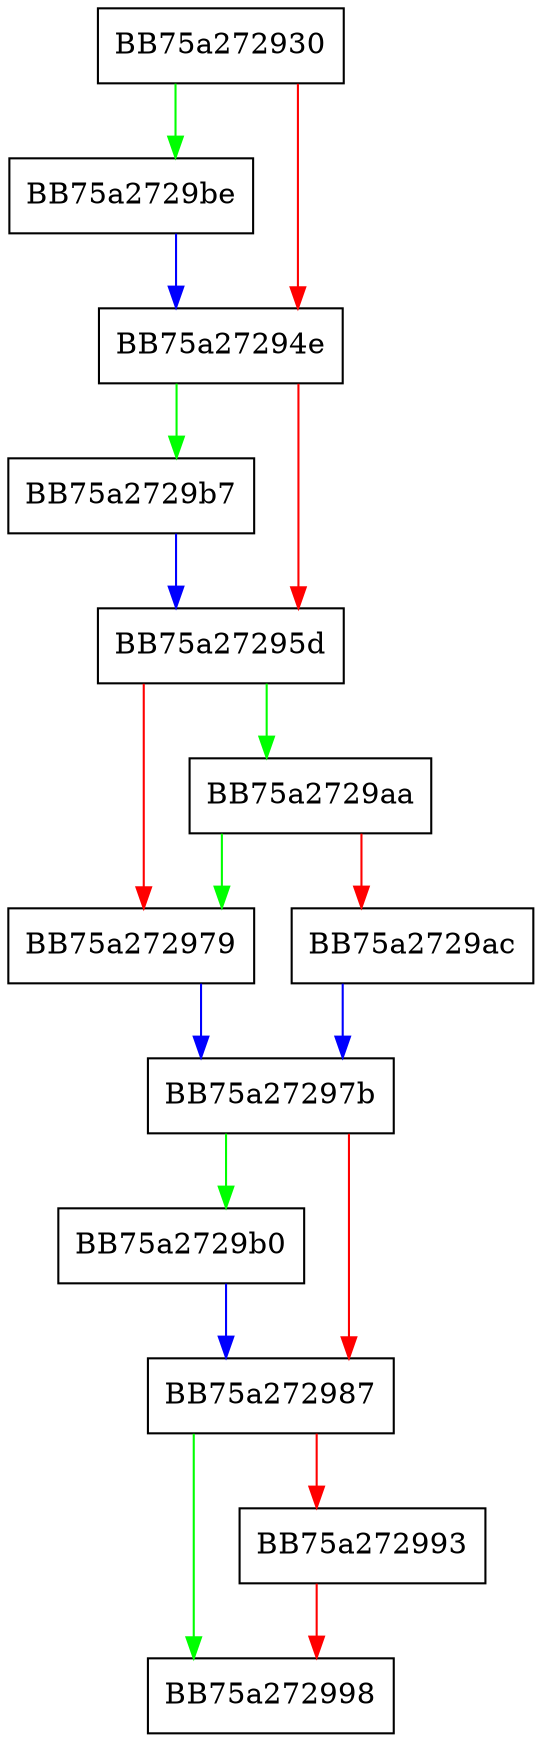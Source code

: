 digraph IsUsed {
  node [shape="box"];
  graph [splines=ortho];
  BB75a272930 -> BB75a2729be [color="green"];
  BB75a272930 -> BB75a27294e [color="red"];
  BB75a27294e -> BB75a2729b7 [color="green"];
  BB75a27294e -> BB75a27295d [color="red"];
  BB75a27295d -> BB75a2729aa [color="green"];
  BB75a27295d -> BB75a272979 [color="red"];
  BB75a272979 -> BB75a27297b [color="blue"];
  BB75a27297b -> BB75a2729b0 [color="green"];
  BB75a27297b -> BB75a272987 [color="red"];
  BB75a272987 -> BB75a272998 [color="green"];
  BB75a272987 -> BB75a272993 [color="red"];
  BB75a272993 -> BB75a272998 [color="red"];
  BB75a2729aa -> BB75a272979 [color="green"];
  BB75a2729aa -> BB75a2729ac [color="red"];
  BB75a2729ac -> BB75a27297b [color="blue"];
  BB75a2729b0 -> BB75a272987 [color="blue"];
  BB75a2729b7 -> BB75a27295d [color="blue"];
  BB75a2729be -> BB75a27294e [color="blue"];
}